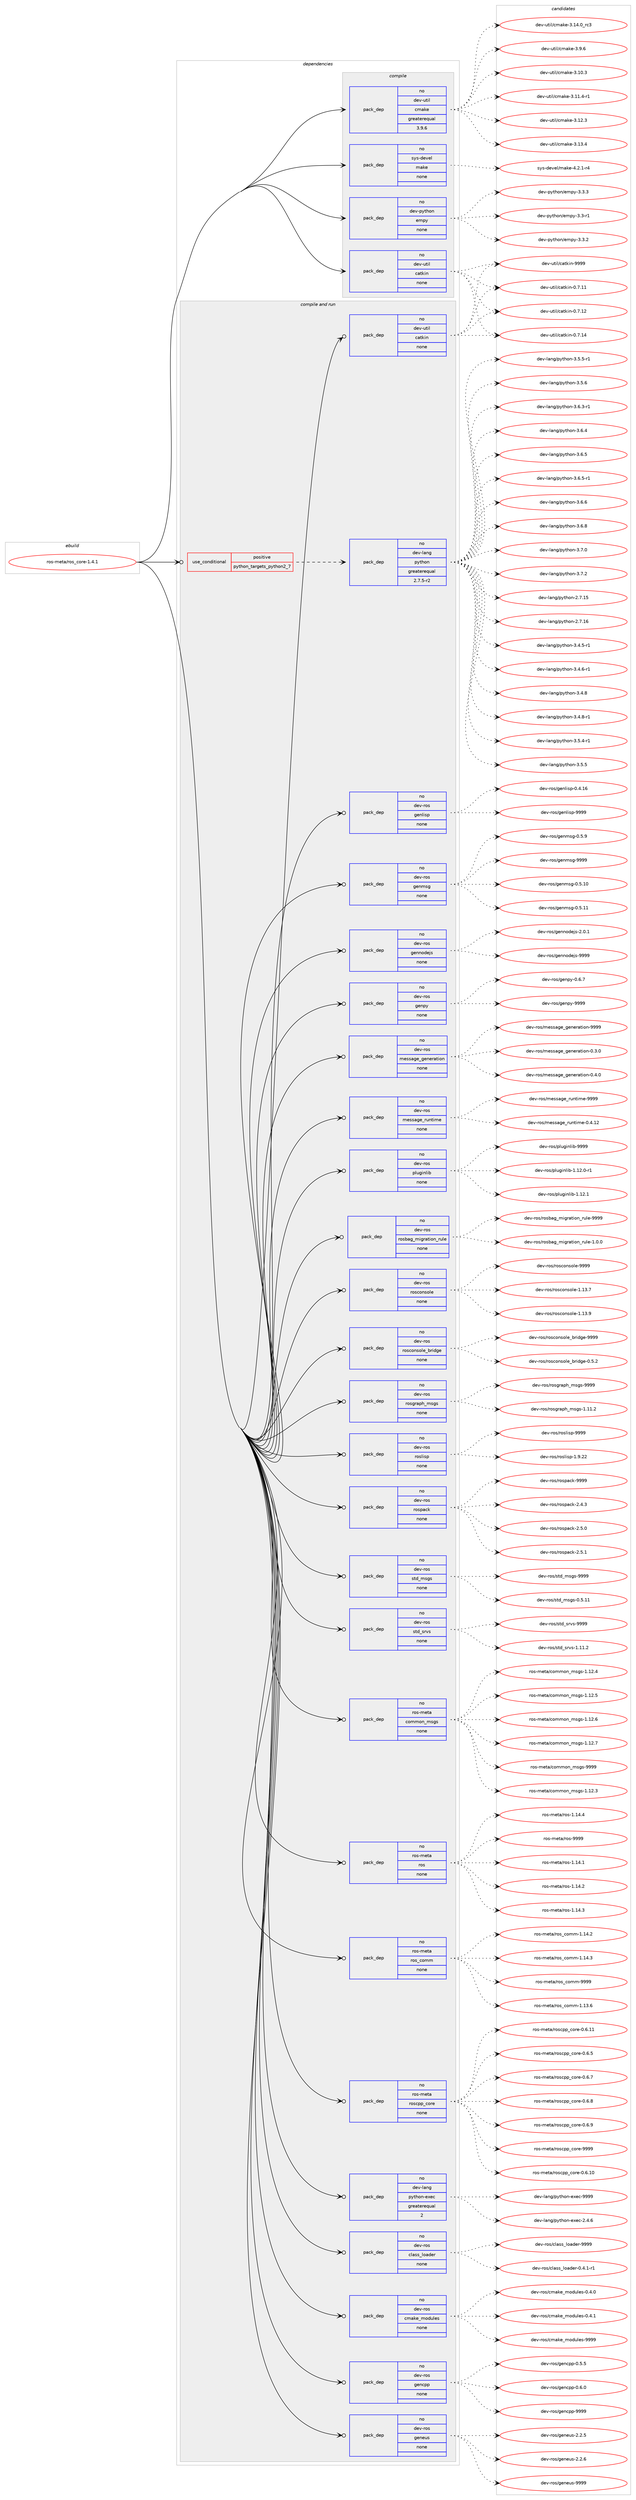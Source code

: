digraph prolog {

# *************
# Graph options
# *************

newrank=true;
concentrate=true;
compound=true;
graph [rankdir=LR,fontname=Helvetica,fontsize=10,ranksep=1.5];#, ranksep=2.5, nodesep=0.2];
edge  [arrowhead=vee];
node  [fontname=Helvetica,fontsize=10];

# **********
# The ebuild
# **********

subgraph cluster_leftcol {
color=gray;
rank=same;
label=<<i>ebuild</i>>;
id [label="ros-meta/ros_core-1.4.1", color=red, width=4, href="../ros-meta/ros_core-1.4.1.svg"];
}

# ****************
# The dependencies
# ****************

subgraph cluster_midcol {
color=gray;
label=<<i>dependencies</i>>;
subgraph cluster_compile {
fillcolor="#eeeeee";
style=filled;
label=<<i>compile</i>>;
subgraph pack1204785 {
dependency1684125 [label=<<TABLE BORDER="0" CELLBORDER="1" CELLSPACING="0" CELLPADDING="4" WIDTH="220"><TR><TD ROWSPAN="6" CELLPADDING="30">pack_dep</TD></TR><TR><TD WIDTH="110">no</TD></TR><TR><TD>dev-python</TD></TR><TR><TD>empy</TD></TR><TR><TD>none</TD></TR><TR><TD></TD></TR></TABLE>>, shape=none, color=blue];
}
id:e -> dependency1684125:w [weight=20,style="solid",arrowhead="vee"];
subgraph pack1204786 {
dependency1684126 [label=<<TABLE BORDER="0" CELLBORDER="1" CELLSPACING="0" CELLPADDING="4" WIDTH="220"><TR><TD ROWSPAN="6" CELLPADDING="30">pack_dep</TD></TR><TR><TD WIDTH="110">no</TD></TR><TR><TD>dev-util</TD></TR><TR><TD>catkin</TD></TR><TR><TD>none</TD></TR><TR><TD></TD></TR></TABLE>>, shape=none, color=blue];
}
id:e -> dependency1684126:w [weight=20,style="solid",arrowhead="vee"];
subgraph pack1204787 {
dependency1684127 [label=<<TABLE BORDER="0" CELLBORDER="1" CELLSPACING="0" CELLPADDING="4" WIDTH="220"><TR><TD ROWSPAN="6" CELLPADDING="30">pack_dep</TD></TR><TR><TD WIDTH="110">no</TD></TR><TR><TD>dev-util</TD></TR><TR><TD>cmake</TD></TR><TR><TD>greaterequal</TD></TR><TR><TD>3.9.6</TD></TR></TABLE>>, shape=none, color=blue];
}
id:e -> dependency1684127:w [weight=20,style="solid",arrowhead="vee"];
subgraph pack1204788 {
dependency1684128 [label=<<TABLE BORDER="0" CELLBORDER="1" CELLSPACING="0" CELLPADDING="4" WIDTH="220"><TR><TD ROWSPAN="6" CELLPADDING="30">pack_dep</TD></TR><TR><TD WIDTH="110">no</TD></TR><TR><TD>sys-devel</TD></TR><TR><TD>make</TD></TR><TR><TD>none</TD></TR><TR><TD></TD></TR></TABLE>>, shape=none, color=blue];
}
id:e -> dependency1684128:w [weight=20,style="solid",arrowhead="vee"];
}
subgraph cluster_compileandrun {
fillcolor="#eeeeee";
style=filled;
label=<<i>compile and run</i>>;
subgraph cond451811 {
dependency1684129 [label=<<TABLE BORDER="0" CELLBORDER="1" CELLSPACING="0" CELLPADDING="4"><TR><TD ROWSPAN="3" CELLPADDING="10">use_conditional</TD></TR><TR><TD>positive</TD></TR><TR><TD>python_targets_python2_7</TD></TR></TABLE>>, shape=none, color=red];
subgraph pack1204789 {
dependency1684130 [label=<<TABLE BORDER="0" CELLBORDER="1" CELLSPACING="0" CELLPADDING="4" WIDTH="220"><TR><TD ROWSPAN="6" CELLPADDING="30">pack_dep</TD></TR><TR><TD WIDTH="110">no</TD></TR><TR><TD>dev-lang</TD></TR><TR><TD>python</TD></TR><TR><TD>greaterequal</TD></TR><TR><TD>2.7.5-r2</TD></TR></TABLE>>, shape=none, color=blue];
}
dependency1684129:e -> dependency1684130:w [weight=20,style="dashed",arrowhead="vee"];
}
id:e -> dependency1684129:w [weight=20,style="solid",arrowhead="odotvee"];
subgraph pack1204790 {
dependency1684131 [label=<<TABLE BORDER="0" CELLBORDER="1" CELLSPACING="0" CELLPADDING="4" WIDTH="220"><TR><TD ROWSPAN="6" CELLPADDING="30">pack_dep</TD></TR><TR><TD WIDTH="110">no</TD></TR><TR><TD>dev-lang</TD></TR><TR><TD>python-exec</TD></TR><TR><TD>greaterequal</TD></TR><TR><TD>2</TD></TR></TABLE>>, shape=none, color=blue];
}
id:e -> dependency1684131:w [weight=20,style="solid",arrowhead="odotvee"];
subgraph pack1204791 {
dependency1684132 [label=<<TABLE BORDER="0" CELLBORDER="1" CELLSPACING="0" CELLPADDING="4" WIDTH="220"><TR><TD ROWSPAN="6" CELLPADDING="30">pack_dep</TD></TR><TR><TD WIDTH="110">no</TD></TR><TR><TD>dev-ros</TD></TR><TR><TD>class_loader</TD></TR><TR><TD>none</TD></TR><TR><TD></TD></TR></TABLE>>, shape=none, color=blue];
}
id:e -> dependency1684132:w [weight=20,style="solid",arrowhead="odotvee"];
subgraph pack1204792 {
dependency1684133 [label=<<TABLE BORDER="0" CELLBORDER="1" CELLSPACING="0" CELLPADDING="4" WIDTH="220"><TR><TD ROWSPAN="6" CELLPADDING="30">pack_dep</TD></TR><TR><TD WIDTH="110">no</TD></TR><TR><TD>dev-ros</TD></TR><TR><TD>cmake_modules</TD></TR><TR><TD>none</TD></TR><TR><TD></TD></TR></TABLE>>, shape=none, color=blue];
}
id:e -> dependency1684133:w [weight=20,style="solid",arrowhead="odotvee"];
subgraph pack1204793 {
dependency1684134 [label=<<TABLE BORDER="0" CELLBORDER="1" CELLSPACING="0" CELLPADDING="4" WIDTH="220"><TR><TD ROWSPAN="6" CELLPADDING="30">pack_dep</TD></TR><TR><TD WIDTH="110">no</TD></TR><TR><TD>dev-ros</TD></TR><TR><TD>gencpp</TD></TR><TR><TD>none</TD></TR><TR><TD></TD></TR></TABLE>>, shape=none, color=blue];
}
id:e -> dependency1684134:w [weight=20,style="solid",arrowhead="odotvee"];
subgraph pack1204794 {
dependency1684135 [label=<<TABLE BORDER="0" CELLBORDER="1" CELLSPACING="0" CELLPADDING="4" WIDTH="220"><TR><TD ROWSPAN="6" CELLPADDING="30">pack_dep</TD></TR><TR><TD WIDTH="110">no</TD></TR><TR><TD>dev-ros</TD></TR><TR><TD>geneus</TD></TR><TR><TD>none</TD></TR><TR><TD></TD></TR></TABLE>>, shape=none, color=blue];
}
id:e -> dependency1684135:w [weight=20,style="solid",arrowhead="odotvee"];
subgraph pack1204795 {
dependency1684136 [label=<<TABLE BORDER="0" CELLBORDER="1" CELLSPACING="0" CELLPADDING="4" WIDTH="220"><TR><TD ROWSPAN="6" CELLPADDING="30">pack_dep</TD></TR><TR><TD WIDTH="110">no</TD></TR><TR><TD>dev-ros</TD></TR><TR><TD>genlisp</TD></TR><TR><TD>none</TD></TR><TR><TD></TD></TR></TABLE>>, shape=none, color=blue];
}
id:e -> dependency1684136:w [weight=20,style="solid",arrowhead="odotvee"];
subgraph pack1204796 {
dependency1684137 [label=<<TABLE BORDER="0" CELLBORDER="1" CELLSPACING="0" CELLPADDING="4" WIDTH="220"><TR><TD ROWSPAN="6" CELLPADDING="30">pack_dep</TD></TR><TR><TD WIDTH="110">no</TD></TR><TR><TD>dev-ros</TD></TR><TR><TD>genmsg</TD></TR><TR><TD>none</TD></TR><TR><TD></TD></TR></TABLE>>, shape=none, color=blue];
}
id:e -> dependency1684137:w [weight=20,style="solid",arrowhead="odotvee"];
subgraph pack1204797 {
dependency1684138 [label=<<TABLE BORDER="0" CELLBORDER="1" CELLSPACING="0" CELLPADDING="4" WIDTH="220"><TR><TD ROWSPAN="6" CELLPADDING="30">pack_dep</TD></TR><TR><TD WIDTH="110">no</TD></TR><TR><TD>dev-ros</TD></TR><TR><TD>gennodejs</TD></TR><TR><TD>none</TD></TR><TR><TD></TD></TR></TABLE>>, shape=none, color=blue];
}
id:e -> dependency1684138:w [weight=20,style="solid",arrowhead="odotvee"];
subgraph pack1204798 {
dependency1684139 [label=<<TABLE BORDER="0" CELLBORDER="1" CELLSPACING="0" CELLPADDING="4" WIDTH="220"><TR><TD ROWSPAN="6" CELLPADDING="30">pack_dep</TD></TR><TR><TD WIDTH="110">no</TD></TR><TR><TD>dev-ros</TD></TR><TR><TD>genpy</TD></TR><TR><TD>none</TD></TR><TR><TD></TD></TR></TABLE>>, shape=none, color=blue];
}
id:e -> dependency1684139:w [weight=20,style="solid",arrowhead="odotvee"];
subgraph pack1204799 {
dependency1684140 [label=<<TABLE BORDER="0" CELLBORDER="1" CELLSPACING="0" CELLPADDING="4" WIDTH="220"><TR><TD ROWSPAN="6" CELLPADDING="30">pack_dep</TD></TR><TR><TD WIDTH="110">no</TD></TR><TR><TD>dev-ros</TD></TR><TR><TD>message_generation</TD></TR><TR><TD>none</TD></TR><TR><TD></TD></TR></TABLE>>, shape=none, color=blue];
}
id:e -> dependency1684140:w [weight=20,style="solid",arrowhead="odotvee"];
subgraph pack1204800 {
dependency1684141 [label=<<TABLE BORDER="0" CELLBORDER="1" CELLSPACING="0" CELLPADDING="4" WIDTH="220"><TR><TD ROWSPAN="6" CELLPADDING="30">pack_dep</TD></TR><TR><TD WIDTH="110">no</TD></TR><TR><TD>dev-ros</TD></TR><TR><TD>message_runtime</TD></TR><TR><TD>none</TD></TR><TR><TD></TD></TR></TABLE>>, shape=none, color=blue];
}
id:e -> dependency1684141:w [weight=20,style="solid",arrowhead="odotvee"];
subgraph pack1204801 {
dependency1684142 [label=<<TABLE BORDER="0" CELLBORDER="1" CELLSPACING="0" CELLPADDING="4" WIDTH="220"><TR><TD ROWSPAN="6" CELLPADDING="30">pack_dep</TD></TR><TR><TD WIDTH="110">no</TD></TR><TR><TD>dev-ros</TD></TR><TR><TD>pluginlib</TD></TR><TR><TD>none</TD></TR><TR><TD></TD></TR></TABLE>>, shape=none, color=blue];
}
id:e -> dependency1684142:w [weight=20,style="solid",arrowhead="odotvee"];
subgraph pack1204802 {
dependency1684143 [label=<<TABLE BORDER="0" CELLBORDER="1" CELLSPACING="0" CELLPADDING="4" WIDTH="220"><TR><TD ROWSPAN="6" CELLPADDING="30">pack_dep</TD></TR><TR><TD WIDTH="110">no</TD></TR><TR><TD>dev-ros</TD></TR><TR><TD>rosbag_migration_rule</TD></TR><TR><TD>none</TD></TR><TR><TD></TD></TR></TABLE>>, shape=none, color=blue];
}
id:e -> dependency1684143:w [weight=20,style="solid",arrowhead="odotvee"];
subgraph pack1204803 {
dependency1684144 [label=<<TABLE BORDER="0" CELLBORDER="1" CELLSPACING="0" CELLPADDING="4" WIDTH="220"><TR><TD ROWSPAN="6" CELLPADDING="30">pack_dep</TD></TR><TR><TD WIDTH="110">no</TD></TR><TR><TD>dev-ros</TD></TR><TR><TD>rosconsole</TD></TR><TR><TD>none</TD></TR><TR><TD></TD></TR></TABLE>>, shape=none, color=blue];
}
id:e -> dependency1684144:w [weight=20,style="solid",arrowhead="odotvee"];
subgraph pack1204804 {
dependency1684145 [label=<<TABLE BORDER="0" CELLBORDER="1" CELLSPACING="0" CELLPADDING="4" WIDTH="220"><TR><TD ROWSPAN="6" CELLPADDING="30">pack_dep</TD></TR><TR><TD WIDTH="110">no</TD></TR><TR><TD>dev-ros</TD></TR><TR><TD>rosconsole_bridge</TD></TR><TR><TD>none</TD></TR><TR><TD></TD></TR></TABLE>>, shape=none, color=blue];
}
id:e -> dependency1684145:w [weight=20,style="solid",arrowhead="odotvee"];
subgraph pack1204805 {
dependency1684146 [label=<<TABLE BORDER="0" CELLBORDER="1" CELLSPACING="0" CELLPADDING="4" WIDTH="220"><TR><TD ROWSPAN="6" CELLPADDING="30">pack_dep</TD></TR><TR><TD WIDTH="110">no</TD></TR><TR><TD>dev-ros</TD></TR><TR><TD>rosgraph_msgs</TD></TR><TR><TD>none</TD></TR><TR><TD></TD></TR></TABLE>>, shape=none, color=blue];
}
id:e -> dependency1684146:w [weight=20,style="solid",arrowhead="odotvee"];
subgraph pack1204806 {
dependency1684147 [label=<<TABLE BORDER="0" CELLBORDER="1" CELLSPACING="0" CELLPADDING="4" WIDTH="220"><TR><TD ROWSPAN="6" CELLPADDING="30">pack_dep</TD></TR><TR><TD WIDTH="110">no</TD></TR><TR><TD>dev-ros</TD></TR><TR><TD>roslisp</TD></TR><TR><TD>none</TD></TR><TR><TD></TD></TR></TABLE>>, shape=none, color=blue];
}
id:e -> dependency1684147:w [weight=20,style="solid",arrowhead="odotvee"];
subgraph pack1204807 {
dependency1684148 [label=<<TABLE BORDER="0" CELLBORDER="1" CELLSPACING="0" CELLPADDING="4" WIDTH="220"><TR><TD ROWSPAN="6" CELLPADDING="30">pack_dep</TD></TR><TR><TD WIDTH="110">no</TD></TR><TR><TD>dev-ros</TD></TR><TR><TD>rospack</TD></TR><TR><TD>none</TD></TR><TR><TD></TD></TR></TABLE>>, shape=none, color=blue];
}
id:e -> dependency1684148:w [weight=20,style="solid",arrowhead="odotvee"];
subgraph pack1204808 {
dependency1684149 [label=<<TABLE BORDER="0" CELLBORDER="1" CELLSPACING="0" CELLPADDING="4" WIDTH="220"><TR><TD ROWSPAN="6" CELLPADDING="30">pack_dep</TD></TR><TR><TD WIDTH="110">no</TD></TR><TR><TD>dev-ros</TD></TR><TR><TD>std_msgs</TD></TR><TR><TD>none</TD></TR><TR><TD></TD></TR></TABLE>>, shape=none, color=blue];
}
id:e -> dependency1684149:w [weight=20,style="solid",arrowhead="odotvee"];
subgraph pack1204809 {
dependency1684150 [label=<<TABLE BORDER="0" CELLBORDER="1" CELLSPACING="0" CELLPADDING="4" WIDTH="220"><TR><TD ROWSPAN="6" CELLPADDING="30">pack_dep</TD></TR><TR><TD WIDTH="110">no</TD></TR><TR><TD>dev-ros</TD></TR><TR><TD>std_srvs</TD></TR><TR><TD>none</TD></TR><TR><TD></TD></TR></TABLE>>, shape=none, color=blue];
}
id:e -> dependency1684150:w [weight=20,style="solid",arrowhead="odotvee"];
subgraph pack1204810 {
dependency1684151 [label=<<TABLE BORDER="0" CELLBORDER="1" CELLSPACING="0" CELLPADDING="4" WIDTH="220"><TR><TD ROWSPAN="6" CELLPADDING="30">pack_dep</TD></TR><TR><TD WIDTH="110">no</TD></TR><TR><TD>dev-util</TD></TR><TR><TD>catkin</TD></TR><TR><TD>none</TD></TR><TR><TD></TD></TR></TABLE>>, shape=none, color=blue];
}
id:e -> dependency1684151:w [weight=20,style="solid",arrowhead="odotvee"];
subgraph pack1204811 {
dependency1684152 [label=<<TABLE BORDER="0" CELLBORDER="1" CELLSPACING="0" CELLPADDING="4" WIDTH="220"><TR><TD ROWSPAN="6" CELLPADDING="30">pack_dep</TD></TR><TR><TD WIDTH="110">no</TD></TR><TR><TD>ros-meta</TD></TR><TR><TD>common_msgs</TD></TR><TR><TD>none</TD></TR><TR><TD></TD></TR></TABLE>>, shape=none, color=blue];
}
id:e -> dependency1684152:w [weight=20,style="solid",arrowhead="odotvee"];
subgraph pack1204812 {
dependency1684153 [label=<<TABLE BORDER="0" CELLBORDER="1" CELLSPACING="0" CELLPADDING="4" WIDTH="220"><TR><TD ROWSPAN="6" CELLPADDING="30">pack_dep</TD></TR><TR><TD WIDTH="110">no</TD></TR><TR><TD>ros-meta</TD></TR><TR><TD>ros</TD></TR><TR><TD>none</TD></TR><TR><TD></TD></TR></TABLE>>, shape=none, color=blue];
}
id:e -> dependency1684153:w [weight=20,style="solid",arrowhead="odotvee"];
subgraph pack1204813 {
dependency1684154 [label=<<TABLE BORDER="0" CELLBORDER="1" CELLSPACING="0" CELLPADDING="4" WIDTH="220"><TR><TD ROWSPAN="6" CELLPADDING="30">pack_dep</TD></TR><TR><TD WIDTH="110">no</TD></TR><TR><TD>ros-meta</TD></TR><TR><TD>ros_comm</TD></TR><TR><TD>none</TD></TR><TR><TD></TD></TR></TABLE>>, shape=none, color=blue];
}
id:e -> dependency1684154:w [weight=20,style="solid",arrowhead="odotvee"];
subgraph pack1204814 {
dependency1684155 [label=<<TABLE BORDER="0" CELLBORDER="1" CELLSPACING="0" CELLPADDING="4" WIDTH="220"><TR><TD ROWSPAN="6" CELLPADDING="30">pack_dep</TD></TR><TR><TD WIDTH="110">no</TD></TR><TR><TD>ros-meta</TD></TR><TR><TD>roscpp_core</TD></TR><TR><TD>none</TD></TR><TR><TD></TD></TR></TABLE>>, shape=none, color=blue];
}
id:e -> dependency1684155:w [weight=20,style="solid",arrowhead="odotvee"];
}
subgraph cluster_run {
fillcolor="#eeeeee";
style=filled;
label=<<i>run</i>>;
}
}

# **************
# The candidates
# **************

subgraph cluster_choices {
rank=same;
color=gray;
label=<<i>candidates</i>>;

subgraph choice1204785 {
color=black;
nodesep=1;
choice1001011184511212111610411111047101109112121455146514511449 [label="dev-python/empy-3.3-r1", color=red, width=4,href="../dev-python/empy-3.3-r1.svg"];
choice1001011184511212111610411111047101109112121455146514650 [label="dev-python/empy-3.3.2", color=red, width=4,href="../dev-python/empy-3.3.2.svg"];
choice1001011184511212111610411111047101109112121455146514651 [label="dev-python/empy-3.3.3", color=red, width=4,href="../dev-python/empy-3.3.3.svg"];
dependency1684125:e -> choice1001011184511212111610411111047101109112121455146514511449:w [style=dotted,weight="100"];
dependency1684125:e -> choice1001011184511212111610411111047101109112121455146514650:w [style=dotted,weight="100"];
dependency1684125:e -> choice1001011184511212111610411111047101109112121455146514651:w [style=dotted,weight="100"];
}
subgraph choice1204786 {
color=black;
nodesep=1;
choice1001011184511711610510847999711610710511045484655464949 [label="dev-util/catkin-0.7.11", color=red, width=4,href="../dev-util/catkin-0.7.11.svg"];
choice1001011184511711610510847999711610710511045484655464950 [label="dev-util/catkin-0.7.12", color=red, width=4,href="../dev-util/catkin-0.7.12.svg"];
choice1001011184511711610510847999711610710511045484655464952 [label="dev-util/catkin-0.7.14", color=red, width=4,href="../dev-util/catkin-0.7.14.svg"];
choice100101118451171161051084799971161071051104557575757 [label="dev-util/catkin-9999", color=red, width=4,href="../dev-util/catkin-9999.svg"];
dependency1684126:e -> choice1001011184511711610510847999711610710511045484655464949:w [style=dotted,weight="100"];
dependency1684126:e -> choice1001011184511711610510847999711610710511045484655464950:w [style=dotted,weight="100"];
dependency1684126:e -> choice1001011184511711610510847999711610710511045484655464952:w [style=dotted,weight="100"];
dependency1684126:e -> choice100101118451171161051084799971161071051104557575757:w [style=dotted,weight="100"];
}
subgraph choice1204787 {
color=black;
nodesep=1;
choice1001011184511711610510847991099710710145514649484651 [label="dev-util/cmake-3.10.3", color=red, width=4,href="../dev-util/cmake-3.10.3.svg"];
choice10010111845117116105108479910997107101455146494946524511449 [label="dev-util/cmake-3.11.4-r1", color=red, width=4,href="../dev-util/cmake-3.11.4-r1.svg"];
choice1001011184511711610510847991099710710145514649504651 [label="dev-util/cmake-3.12.3", color=red, width=4,href="../dev-util/cmake-3.12.3.svg"];
choice1001011184511711610510847991099710710145514649514652 [label="dev-util/cmake-3.13.4", color=red, width=4,href="../dev-util/cmake-3.13.4.svg"];
choice1001011184511711610510847991099710710145514649524648951149951 [label="dev-util/cmake-3.14.0_rc3", color=red, width=4,href="../dev-util/cmake-3.14.0_rc3.svg"];
choice10010111845117116105108479910997107101455146574654 [label="dev-util/cmake-3.9.6", color=red, width=4,href="../dev-util/cmake-3.9.6.svg"];
dependency1684127:e -> choice1001011184511711610510847991099710710145514649484651:w [style=dotted,weight="100"];
dependency1684127:e -> choice10010111845117116105108479910997107101455146494946524511449:w [style=dotted,weight="100"];
dependency1684127:e -> choice1001011184511711610510847991099710710145514649504651:w [style=dotted,weight="100"];
dependency1684127:e -> choice1001011184511711610510847991099710710145514649514652:w [style=dotted,weight="100"];
dependency1684127:e -> choice1001011184511711610510847991099710710145514649524648951149951:w [style=dotted,weight="100"];
dependency1684127:e -> choice10010111845117116105108479910997107101455146574654:w [style=dotted,weight="100"];
}
subgraph choice1204788 {
color=black;
nodesep=1;
choice1151211154510010111810110847109971071014552465046494511452 [label="sys-devel/make-4.2.1-r4", color=red, width=4,href="../sys-devel/make-4.2.1-r4.svg"];
dependency1684128:e -> choice1151211154510010111810110847109971071014552465046494511452:w [style=dotted,weight="100"];
}
subgraph choice1204789 {
color=black;
nodesep=1;
choice10010111845108971101034711212111610411111045504655464953 [label="dev-lang/python-2.7.15", color=red, width=4,href="../dev-lang/python-2.7.15.svg"];
choice10010111845108971101034711212111610411111045504655464954 [label="dev-lang/python-2.7.16", color=red, width=4,href="../dev-lang/python-2.7.16.svg"];
choice1001011184510897110103471121211161041111104551465246534511449 [label="dev-lang/python-3.4.5-r1", color=red, width=4,href="../dev-lang/python-3.4.5-r1.svg"];
choice1001011184510897110103471121211161041111104551465246544511449 [label="dev-lang/python-3.4.6-r1", color=red, width=4,href="../dev-lang/python-3.4.6-r1.svg"];
choice100101118451089711010347112121116104111110455146524656 [label="dev-lang/python-3.4.8", color=red, width=4,href="../dev-lang/python-3.4.8.svg"];
choice1001011184510897110103471121211161041111104551465246564511449 [label="dev-lang/python-3.4.8-r1", color=red, width=4,href="../dev-lang/python-3.4.8-r1.svg"];
choice1001011184510897110103471121211161041111104551465346524511449 [label="dev-lang/python-3.5.4-r1", color=red, width=4,href="../dev-lang/python-3.5.4-r1.svg"];
choice100101118451089711010347112121116104111110455146534653 [label="dev-lang/python-3.5.5", color=red, width=4,href="../dev-lang/python-3.5.5.svg"];
choice1001011184510897110103471121211161041111104551465346534511449 [label="dev-lang/python-3.5.5-r1", color=red, width=4,href="../dev-lang/python-3.5.5-r1.svg"];
choice100101118451089711010347112121116104111110455146534654 [label="dev-lang/python-3.5.6", color=red, width=4,href="../dev-lang/python-3.5.6.svg"];
choice1001011184510897110103471121211161041111104551465446514511449 [label="dev-lang/python-3.6.3-r1", color=red, width=4,href="../dev-lang/python-3.6.3-r1.svg"];
choice100101118451089711010347112121116104111110455146544652 [label="dev-lang/python-3.6.4", color=red, width=4,href="../dev-lang/python-3.6.4.svg"];
choice100101118451089711010347112121116104111110455146544653 [label="dev-lang/python-3.6.5", color=red, width=4,href="../dev-lang/python-3.6.5.svg"];
choice1001011184510897110103471121211161041111104551465446534511449 [label="dev-lang/python-3.6.5-r1", color=red, width=4,href="../dev-lang/python-3.6.5-r1.svg"];
choice100101118451089711010347112121116104111110455146544654 [label="dev-lang/python-3.6.6", color=red, width=4,href="../dev-lang/python-3.6.6.svg"];
choice100101118451089711010347112121116104111110455146544656 [label="dev-lang/python-3.6.8", color=red, width=4,href="../dev-lang/python-3.6.8.svg"];
choice100101118451089711010347112121116104111110455146554648 [label="dev-lang/python-3.7.0", color=red, width=4,href="../dev-lang/python-3.7.0.svg"];
choice100101118451089711010347112121116104111110455146554650 [label="dev-lang/python-3.7.2", color=red, width=4,href="../dev-lang/python-3.7.2.svg"];
dependency1684130:e -> choice10010111845108971101034711212111610411111045504655464953:w [style=dotted,weight="100"];
dependency1684130:e -> choice10010111845108971101034711212111610411111045504655464954:w [style=dotted,weight="100"];
dependency1684130:e -> choice1001011184510897110103471121211161041111104551465246534511449:w [style=dotted,weight="100"];
dependency1684130:e -> choice1001011184510897110103471121211161041111104551465246544511449:w [style=dotted,weight="100"];
dependency1684130:e -> choice100101118451089711010347112121116104111110455146524656:w [style=dotted,weight="100"];
dependency1684130:e -> choice1001011184510897110103471121211161041111104551465246564511449:w [style=dotted,weight="100"];
dependency1684130:e -> choice1001011184510897110103471121211161041111104551465346524511449:w [style=dotted,weight="100"];
dependency1684130:e -> choice100101118451089711010347112121116104111110455146534653:w [style=dotted,weight="100"];
dependency1684130:e -> choice1001011184510897110103471121211161041111104551465346534511449:w [style=dotted,weight="100"];
dependency1684130:e -> choice100101118451089711010347112121116104111110455146534654:w [style=dotted,weight="100"];
dependency1684130:e -> choice1001011184510897110103471121211161041111104551465446514511449:w [style=dotted,weight="100"];
dependency1684130:e -> choice100101118451089711010347112121116104111110455146544652:w [style=dotted,weight="100"];
dependency1684130:e -> choice100101118451089711010347112121116104111110455146544653:w [style=dotted,weight="100"];
dependency1684130:e -> choice1001011184510897110103471121211161041111104551465446534511449:w [style=dotted,weight="100"];
dependency1684130:e -> choice100101118451089711010347112121116104111110455146544654:w [style=dotted,weight="100"];
dependency1684130:e -> choice100101118451089711010347112121116104111110455146544656:w [style=dotted,weight="100"];
dependency1684130:e -> choice100101118451089711010347112121116104111110455146554648:w [style=dotted,weight="100"];
dependency1684130:e -> choice100101118451089711010347112121116104111110455146554650:w [style=dotted,weight="100"];
}
subgraph choice1204790 {
color=black;
nodesep=1;
choice1001011184510897110103471121211161041111104510112010199455046524654 [label="dev-lang/python-exec-2.4.6", color=red, width=4,href="../dev-lang/python-exec-2.4.6.svg"];
choice10010111845108971101034711212111610411111045101120101994557575757 [label="dev-lang/python-exec-9999", color=red, width=4,href="../dev-lang/python-exec-9999.svg"];
dependency1684131:e -> choice1001011184510897110103471121211161041111104510112010199455046524654:w [style=dotted,weight="100"];
dependency1684131:e -> choice10010111845108971101034711212111610411111045101120101994557575757:w [style=dotted,weight="100"];
}
subgraph choice1204791 {
color=black;
nodesep=1;
choice1001011184511411111547991089711511595108111971001011144548465246494511449 [label="dev-ros/class_loader-0.4.1-r1", color=red, width=4,href="../dev-ros/class_loader-0.4.1-r1.svg"];
choice1001011184511411111547991089711511595108111971001011144557575757 [label="dev-ros/class_loader-9999", color=red, width=4,href="../dev-ros/class_loader-9999.svg"];
dependency1684132:e -> choice1001011184511411111547991089711511595108111971001011144548465246494511449:w [style=dotted,weight="100"];
dependency1684132:e -> choice1001011184511411111547991089711511595108111971001011144557575757:w [style=dotted,weight="100"];
}
subgraph choice1204792 {
color=black;
nodesep=1;
choice1001011184511411111547991099710710195109111100117108101115454846524648 [label="dev-ros/cmake_modules-0.4.0", color=red, width=4,href="../dev-ros/cmake_modules-0.4.0.svg"];
choice1001011184511411111547991099710710195109111100117108101115454846524649 [label="dev-ros/cmake_modules-0.4.1", color=red, width=4,href="../dev-ros/cmake_modules-0.4.1.svg"];
choice10010111845114111115479910997107101951091111001171081011154557575757 [label="dev-ros/cmake_modules-9999", color=red, width=4,href="../dev-ros/cmake_modules-9999.svg"];
dependency1684133:e -> choice1001011184511411111547991099710710195109111100117108101115454846524648:w [style=dotted,weight="100"];
dependency1684133:e -> choice1001011184511411111547991099710710195109111100117108101115454846524649:w [style=dotted,weight="100"];
dependency1684133:e -> choice10010111845114111115479910997107101951091111001171081011154557575757:w [style=dotted,weight="100"];
}
subgraph choice1204793 {
color=black;
nodesep=1;
choice100101118451141111154710310111099112112454846534653 [label="dev-ros/gencpp-0.5.5", color=red, width=4,href="../dev-ros/gencpp-0.5.5.svg"];
choice100101118451141111154710310111099112112454846544648 [label="dev-ros/gencpp-0.6.0", color=red, width=4,href="../dev-ros/gencpp-0.6.0.svg"];
choice1001011184511411111547103101110991121124557575757 [label="dev-ros/gencpp-9999", color=red, width=4,href="../dev-ros/gencpp-9999.svg"];
dependency1684134:e -> choice100101118451141111154710310111099112112454846534653:w [style=dotted,weight="100"];
dependency1684134:e -> choice100101118451141111154710310111099112112454846544648:w [style=dotted,weight="100"];
dependency1684134:e -> choice1001011184511411111547103101110991121124557575757:w [style=dotted,weight="100"];
}
subgraph choice1204794 {
color=black;
nodesep=1;
choice1001011184511411111547103101110101117115455046504653 [label="dev-ros/geneus-2.2.5", color=red, width=4,href="../dev-ros/geneus-2.2.5.svg"];
choice1001011184511411111547103101110101117115455046504654 [label="dev-ros/geneus-2.2.6", color=red, width=4,href="../dev-ros/geneus-2.2.6.svg"];
choice10010111845114111115471031011101011171154557575757 [label="dev-ros/geneus-9999", color=red, width=4,href="../dev-ros/geneus-9999.svg"];
dependency1684135:e -> choice1001011184511411111547103101110101117115455046504653:w [style=dotted,weight="100"];
dependency1684135:e -> choice1001011184511411111547103101110101117115455046504654:w [style=dotted,weight="100"];
dependency1684135:e -> choice10010111845114111115471031011101011171154557575757:w [style=dotted,weight="100"];
}
subgraph choice1204795 {
color=black;
nodesep=1;
choice100101118451141111154710310111010810511511245484652464954 [label="dev-ros/genlisp-0.4.16", color=red, width=4,href="../dev-ros/genlisp-0.4.16.svg"];
choice10010111845114111115471031011101081051151124557575757 [label="dev-ros/genlisp-9999", color=red, width=4,href="../dev-ros/genlisp-9999.svg"];
dependency1684136:e -> choice100101118451141111154710310111010810511511245484652464954:w [style=dotted,weight="100"];
dependency1684136:e -> choice10010111845114111115471031011101081051151124557575757:w [style=dotted,weight="100"];
}
subgraph choice1204796 {
color=black;
nodesep=1;
choice100101118451141111154710310111010911510345484653464948 [label="dev-ros/genmsg-0.5.10", color=red, width=4,href="../dev-ros/genmsg-0.5.10.svg"];
choice100101118451141111154710310111010911510345484653464949 [label="dev-ros/genmsg-0.5.11", color=red, width=4,href="../dev-ros/genmsg-0.5.11.svg"];
choice1001011184511411111547103101110109115103454846534657 [label="dev-ros/genmsg-0.5.9", color=red, width=4,href="../dev-ros/genmsg-0.5.9.svg"];
choice10010111845114111115471031011101091151034557575757 [label="dev-ros/genmsg-9999", color=red, width=4,href="../dev-ros/genmsg-9999.svg"];
dependency1684137:e -> choice100101118451141111154710310111010911510345484653464948:w [style=dotted,weight="100"];
dependency1684137:e -> choice100101118451141111154710310111010911510345484653464949:w [style=dotted,weight="100"];
dependency1684137:e -> choice1001011184511411111547103101110109115103454846534657:w [style=dotted,weight="100"];
dependency1684137:e -> choice10010111845114111115471031011101091151034557575757:w [style=dotted,weight="100"];
}
subgraph choice1204797 {
color=black;
nodesep=1;
choice1001011184511411111547103101110110111100101106115455046484649 [label="dev-ros/gennodejs-2.0.1", color=red, width=4,href="../dev-ros/gennodejs-2.0.1.svg"];
choice10010111845114111115471031011101101111001011061154557575757 [label="dev-ros/gennodejs-9999", color=red, width=4,href="../dev-ros/gennodejs-9999.svg"];
dependency1684138:e -> choice1001011184511411111547103101110110111100101106115455046484649:w [style=dotted,weight="100"];
dependency1684138:e -> choice10010111845114111115471031011101101111001011061154557575757:w [style=dotted,weight="100"];
}
subgraph choice1204798 {
color=black;
nodesep=1;
choice1001011184511411111547103101110112121454846544655 [label="dev-ros/genpy-0.6.7", color=red, width=4,href="../dev-ros/genpy-0.6.7.svg"];
choice10010111845114111115471031011101121214557575757 [label="dev-ros/genpy-9999", color=red, width=4,href="../dev-ros/genpy-9999.svg"];
dependency1684139:e -> choice1001011184511411111547103101110112121454846544655:w [style=dotted,weight="100"];
dependency1684139:e -> choice10010111845114111115471031011101121214557575757:w [style=dotted,weight="100"];
}
subgraph choice1204799 {
color=black;
nodesep=1;
choice1001011184511411111547109101115115971031019510310111010111497116105111110454846514648 [label="dev-ros/message_generation-0.3.0", color=red, width=4,href="../dev-ros/message_generation-0.3.0.svg"];
choice1001011184511411111547109101115115971031019510310111010111497116105111110454846524648 [label="dev-ros/message_generation-0.4.0", color=red, width=4,href="../dev-ros/message_generation-0.4.0.svg"];
choice10010111845114111115471091011151159710310195103101110101114971161051111104557575757 [label="dev-ros/message_generation-9999", color=red, width=4,href="../dev-ros/message_generation-9999.svg"];
dependency1684140:e -> choice1001011184511411111547109101115115971031019510310111010111497116105111110454846514648:w [style=dotted,weight="100"];
dependency1684140:e -> choice1001011184511411111547109101115115971031019510310111010111497116105111110454846524648:w [style=dotted,weight="100"];
dependency1684140:e -> choice10010111845114111115471091011151159710310195103101110101114971161051111104557575757:w [style=dotted,weight="100"];
}
subgraph choice1204800 {
color=black;
nodesep=1;
choice1001011184511411111547109101115115971031019511411711011610510910145484652464950 [label="dev-ros/message_runtime-0.4.12", color=red, width=4,href="../dev-ros/message_runtime-0.4.12.svg"];
choice100101118451141111154710910111511597103101951141171101161051091014557575757 [label="dev-ros/message_runtime-9999", color=red, width=4,href="../dev-ros/message_runtime-9999.svg"];
dependency1684141:e -> choice1001011184511411111547109101115115971031019511411711011610510910145484652464950:w [style=dotted,weight="100"];
dependency1684141:e -> choice100101118451141111154710910111511597103101951141171101161051091014557575757:w [style=dotted,weight="100"];
}
subgraph choice1204801 {
color=black;
nodesep=1;
choice100101118451141111154711210811710310511010810598454946495046484511449 [label="dev-ros/pluginlib-1.12.0-r1", color=red, width=4,href="../dev-ros/pluginlib-1.12.0-r1.svg"];
choice10010111845114111115471121081171031051101081059845494649504649 [label="dev-ros/pluginlib-1.12.1", color=red, width=4,href="../dev-ros/pluginlib-1.12.1.svg"];
choice1001011184511411111547112108117103105110108105984557575757 [label="dev-ros/pluginlib-9999", color=red, width=4,href="../dev-ros/pluginlib-9999.svg"];
dependency1684142:e -> choice100101118451141111154711210811710310511010810598454946495046484511449:w [style=dotted,weight="100"];
dependency1684142:e -> choice10010111845114111115471121081171031051101081059845494649504649:w [style=dotted,weight="100"];
dependency1684142:e -> choice1001011184511411111547112108117103105110108105984557575757:w [style=dotted,weight="100"];
}
subgraph choice1204802 {
color=black;
nodesep=1;
choice10010111845114111115471141111159897103951091051031149711610511111095114117108101454946484648 [label="dev-ros/rosbag_migration_rule-1.0.0", color=red, width=4,href="../dev-ros/rosbag_migration_rule-1.0.0.svg"];
choice100101118451141111154711411111598971039510910510311497116105111110951141171081014557575757 [label="dev-ros/rosbag_migration_rule-9999", color=red, width=4,href="../dev-ros/rosbag_migration_rule-9999.svg"];
dependency1684143:e -> choice10010111845114111115471141111159897103951091051031149711610511111095114117108101454946484648:w [style=dotted,weight="100"];
dependency1684143:e -> choice100101118451141111154711411111598971039510910510311497116105111110951141171081014557575757:w [style=dotted,weight="100"];
}
subgraph choice1204803 {
color=black;
nodesep=1;
choice10010111845114111115471141111159911111011511110810145494649514655 [label="dev-ros/rosconsole-1.13.7", color=red, width=4,href="../dev-ros/rosconsole-1.13.7.svg"];
choice10010111845114111115471141111159911111011511110810145494649514657 [label="dev-ros/rosconsole-1.13.9", color=red, width=4,href="../dev-ros/rosconsole-1.13.9.svg"];
choice1001011184511411111547114111115991111101151111081014557575757 [label="dev-ros/rosconsole-9999", color=red, width=4,href="../dev-ros/rosconsole-9999.svg"];
dependency1684144:e -> choice10010111845114111115471141111159911111011511110810145494649514655:w [style=dotted,weight="100"];
dependency1684144:e -> choice10010111845114111115471141111159911111011511110810145494649514657:w [style=dotted,weight="100"];
dependency1684144:e -> choice1001011184511411111547114111115991111101151111081014557575757:w [style=dotted,weight="100"];
}
subgraph choice1204804 {
color=black;
nodesep=1;
choice1001011184511411111547114111115991111101151111081019598114105100103101454846534650 [label="dev-ros/rosconsole_bridge-0.5.2", color=red, width=4,href="../dev-ros/rosconsole_bridge-0.5.2.svg"];
choice10010111845114111115471141111159911111011511110810195981141051001031014557575757 [label="dev-ros/rosconsole_bridge-9999", color=red, width=4,href="../dev-ros/rosconsole_bridge-9999.svg"];
dependency1684145:e -> choice1001011184511411111547114111115991111101151111081019598114105100103101454846534650:w [style=dotted,weight="100"];
dependency1684145:e -> choice10010111845114111115471141111159911111011511110810195981141051001031014557575757:w [style=dotted,weight="100"];
}
subgraph choice1204805 {
color=black;
nodesep=1;
choice1001011184511411111547114111115103114971121049510911510311545494649494650 [label="dev-ros/rosgraph_msgs-1.11.2", color=red, width=4,href="../dev-ros/rosgraph_msgs-1.11.2.svg"];
choice100101118451141111154711411111510311497112104951091151031154557575757 [label="dev-ros/rosgraph_msgs-9999", color=red, width=4,href="../dev-ros/rosgraph_msgs-9999.svg"];
dependency1684146:e -> choice1001011184511411111547114111115103114971121049510911510311545494649494650:w [style=dotted,weight="100"];
dependency1684146:e -> choice100101118451141111154711411111510311497112104951091151031154557575757:w [style=dotted,weight="100"];
}
subgraph choice1204806 {
color=black;
nodesep=1;
choice100101118451141111154711411111510810511511245494657465050 [label="dev-ros/roslisp-1.9.22", color=red, width=4,href="../dev-ros/roslisp-1.9.22.svg"];
choice10010111845114111115471141111151081051151124557575757 [label="dev-ros/roslisp-9999", color=red, width=4,href="../dev-ros/roslisp-9999.svg"];
dependency1684147:e -> choice100101118451141111154711411111510810511511245494657465050:w [style=dotted,weight="100"];
dependency1684147:e -> choice10010111845114111115471141111151081051151124557575757:w [style=dotted,weight="100"];
}
subgraph choice1204807 {
color=black;
nodesep=1;
choice10010111845114111115471141111151129799107455046524651 [label="dev-ros/rospack-2.4.3", color=red, width=4,href="../dev-ros/rospack-2.4.3.svg"];
choice10010111845114111115471141111151129799107455046534648 [label="dev-ros/rospack-2.5.0", color=red, width=4,href="../dev-ros/rospack-2.5.0.svg"];
choice10010111845114111115471141111151129799107455046534649 [label="dev-ros/rospack-2.5.1", color=red, width=4,href="../dev-ros/rospack-2.5.1.svg"];
choice100101118451141111154711411111511297991074557575757 [label="dev-ros/rospack-9999", color=red, width=4,href="../dev-ros/rospack-9999.svg"];
dependency1684148:e -> choice10010111845114111115471141111151129799107455046524651:w [style=dotted,weight="100"];
dependency1684148:e -> choice10010111845114111115471141111151129799107455046534648:w [style=dotted,weight="100"];
dependency1684148:e -> choice10010111845114111115471141111151129799107455046534649:w [style=dotted,weight="100"];
dependency1684148:e -> choice100101118451141111154711411111511297991074557575757:w [style=dotted,weight="100"];
}
subgraph choice1204808 {
color=black;
nodesep=1;
choice10010111845114111115471151161009510911510311545484653464949 [label="dev-ros/std_msgs-0.5.11", color=red, width=4,href="../dev-ros/std_msgs-0.5.11.svg"];
choice1001011184511411111547115116100951091151031154557575757 [label="dev-ros/std_msgs-9999", color=red, width=4,href="../dev-ros/std_msgs-9999.svg"];
dependency1684149:e -> choice10010111845114111115471151161009510911510311545484653464949:w [style=dotted,weight="100"];
dependency1684149:e -> choice1001011184511411111547115116100951091151031154557575757:w [style=dotted,weight="100"];
}
subgraph choice1204809 {
color=black;
nodesep=1;
choice10010111845114111115471151161009511511411811545494649494650 [label="dev-ros/std_srvs-1.11.2", color=red, width=4,href="../dev-ros/std_srvs-1.11.2.svg"];
choice1001011184511411111547115116100951151141181154557575757 [label="dev-ros/std_srvs-9999", color=red, width=4,href="../dev-ros/std_srvs-9999.svg"];
dependency1684150:e -> choice10010111845114111115471151161009511511411811545494649494650:w [style=dotted,weight="100"];
dependency1684150:e -> choice1001011184511411111547115116100951151141181154557575757:w [style=dotted,weight="100"];
}
subgraph choice1204810 {
color=black;
nodesep=1;
choice1001011184511711610510847999711610710511045484655464949 [label="dev-util/catkin-0.7.11", color=red, width=4,href="../dev-util/catkin-0.7.11.svg"];
choice1001011184511711610510847999711610710511045484655464950 [label="dev-util/catkin-0.7.12", color=red, width=4,href="../dev-util/catkin-0.7.12.svg"];
choice1001011184511711610510847999711610710511045484655464952 [label="dev-util/catkin-0.7.14", color=red, width=4,href="../dev-util/catkin-0.7.14.svg"];
choice100101118451171161051084799971161071051104557575757 [label="dev-util/catkin-9999", color=red, width=4,href="../dev-util/catkin-9999.svg"];
dependency1684151:e -> choice1001011184511711610510847999711610710511045484655464949:w [style=dotted,weight="100"];
dependency1684151:e -> choice1001011184511711610510847999711610710511045484655464950:w [style=dotted,weight="100"];
dependency1684151:e -> choice1001011184511711610510847999711610710511045484655464952:w [style=dotted,weight="100"];
dependency1684151:e -> choice100101118451171161051084799971161071051104557575757:w [style=dotted,weight="100"];
}
subgraph choice1204811 {
color=black;
nodesep=1;
choice114111115451091011169747991111091091111109510911510311545494649504651 [label="ros-meta/common_msgs-1.12.3", color=red, width=4,href="../ros-meta/common_msgs-1.12.3.svg"];
choice114111115451091011169747991111091091111109510911510311545494649504652 [label="ros-meta/common_msgs-1.12.4", color=red, width=4,href="../ros-meta/common_msgs-1.12.4.svg"];
choice114111115451091011169747991111091091111109510911510311545494649504653 [label="ros-meta/common_msgs-1.12.5", color=red, width=4,href="../ros-meta/common_msgs-1.12.5.svg"];
choice114111115451091011169747991111091091111109510911510311545494649504654 [label="ros-meta/common_msgs-1.12.6", color=red, width=4,href="../ros-meta/common_msgs-1.12.6.svg"];
choice114111115451091011169747991111091091111109510911510311545494649504655 [label="ros-meta/common_msgs-1.12.7", color=red, width=4,href="../ros-meta/common_msgs-1.12.7.svg"];
choice11411111545109101116974799111109109111110951091151031154557575757 [label="ros-meta/common_msgs-9999", color=red, width=4,href="../ros-meta/common_msgs-9999.svg"];
dependency1684152:e -> choice114111115451091011169747991111091091111109510911510311545494649504651:w [style=dotted,weight="100"];
dependency1684152:e -> choice114111115451091011169747991111091091111109510911510311545494649504652:w [style=dotted,weight="100"];
dependency1684152:e -> choice114111115451091011169747991111091091111109510911510311545494649504653:w [style=dotted,weight="100"];
dependency1684152:e -> choice114111115451091011169747991111091091111109510911510311545494649504654:w [style=dotted,weight="100"];
dependency1684152:e -> choice114111115451091011169747991111091091111109510911510311545494649504655:w [style=dotted,weight="100"];
dependency1684152:e -> choice11411111545109101116974799111109109111110951091151031154557575757:w [style=dotted,weight="100"];
}
subgraph choice1204812 {
color=black;
nodesep=1;
choice11411111545109101116974711411111545494649524649 [label="ros-meta/ros-1.14.1", color=red, width=4,href="../ros-meta/ros-1.14.1.svg"];
choice11411111545109101116974711411111545494649524650 [label="ros-meta/ros-1.14.2", color=red, width=4,href="../ros-meta/ros-1.14.2.svg"];
choice11411111545109101116974711411111545494649524651 [label="ros-meta/ros-1.14.3", color=red, width=4,href="../ros-meta/ros-1.14.3.svg"];
choice11411111545109101116974711411111545494649524652 [label="ros-meta/ros-1.14.4", color=red, width=4,href="../ros-meta/ros-1.14.4.svg"];
choice1141111154510910111697471141111154557575757 [label="ros-meta/ros-9999", color=red, width=4,href="../ros-meta/ros-9999.svg"];
dependency1684153:e -> choice11411111545109101116974711411111545494649524649:w [style=dotted,weight="100"];
dependency1684153:e -> choice11411111545109101116974711411111545494649524650:w [style=dotted,weight="100"];
dependency1684153:e -> choice11411111545109101116974711411111545494649524651:w [style=dotted,weight="100"];
dependency1684153:e -> choice11411111545109101116974711411111545494649524652:w [style=dotted,weight="100"];
dependency1684153:e -> choice1141111154510910111697471141111154557575757:w [style=dotted,weight="100"];
}
subgraph choice1204813 {
color=black;
nodesep=1;
choice114111115451091011169747114111115959911110910945494649514654 [label="ros-meta/ros_comm-1.13.6", color=red, width=4,href="../ros-meta/ros_comm-1.13.6.svg"];
choice114111115451091011169747114111115959911110910945494649524650 [label="ros-meta/ros_comm-1.14.2", color=red, width=4,href="../ros-meta/ros_comm-1.14.2.svg"];
choice114111115451091011169747114111115959911110910945494649524651 [label="ros-meta/ros_comm-1.14.3", color=red, width=4,href="../ros-meta/ros_comm-1.14.3.svg"];
choice11411111545109101116974711411111595991111091094557575757 [label="ros-meta/ros_comm-9999", color=red, width=4,href="../ros-meta/ros_comm-9999.svg"];
dependency1684154:e -> choice114111115451091011169747114111115959911110910945494649514654:w [style=dotted,weight="100"];
dependency1684154:e -> choice114111115451091011169747114111115959911110910945494649524650:w [style=dotted,weight="100"];
dependency1684154:e -> choice114111115451091011169747114111115959911110910945494649524651:w [style=dotted,weight="100"];
dependency1684154:e -> choice11411111545109101116974711411111595991111091094557575757:w [style=dotted,weight="100"];
}
subgraph choice1204814 {
color=black;
nodesep=1;
choice11411111545109101116974711411111599112112959911111410145484654464948 [label="ros-meta/roscpp_core-0.6.10", color=red, width=4,href="../ros-meta/roscpp_core-0.6.10.svg"];
choice11411111545109101116974711411111599112112959911111410145484654464949 [label="ros-meta/roscpp_core-0.6.11", color=red, width=4,href="../ros-meta/roscpp_core-0.6.11.svg"];
choice114111115451091011169747114111115991121129599111114101454846544653 [label="ros-meta/roscpp_core-0.6.5", color=red, width=4,href="../ros-meta/roscpp_core-0.6.5.svg"];
choice114111115451091011169747114111115991121129599111114101454846544655 [label="ros-meta/roscpp_core-0.6.7", color=red, width=4,href="../ros-meta/roscpp_core-0.6.7.svg"];
choice114111115451091011169747114111115991121129599111114101454846544656 [label="ros-meta/roscpp_core-0.6.8", color=red, width=4,href="../ros-meta/roscpp_core-0.6.8.svg"];
choice114111115451091011169747114111115991121129599111114101454846544657 [label="ros-meta/roscpp_core-0.6.9", color=red, width=4,href="../ros-meta/roscpp_core-0.6.9.svg"];
choice1141111154510910111697471141111159911211295991111141014557575757 [label="ros-meta/roscpp_core-9999", color=red, width=4,href="../ros-meta/roscpp_core-9999.svg"];
dependency1684155:e -> choice11411111545109101116974711411111599112112959911111410145484654464948:w [style=dotted,weight="100"];
dependency1684155:e -> choice11411111545109101116974711411111599112112959911111410145484654464949:w [style=dotted,weight="100"];
dependency1684155:e -> choice114111115451091011169747114111115991121129599111114101454846544653:w [style=dotted,weight="100"];
dependency1684155:e -> choice114111115451091011169747114111115991121129599111114101454846544655:w [style=dotted,weight="100"];
dependency1684155:e -> choice114111115451091011169747114111115991121129599111114101454846544656:w [style=dotted,weight="100"];
dependency1684155:e -> choice114111115451091011169747114111115991121129599111114101454846544657:w [style=dotted,weight="100"];
dependency1684155:e -> choice1141111154510910111697471141111159911211295991111141014557575757:w [style=dotted,weight="100"];
}
}

}
